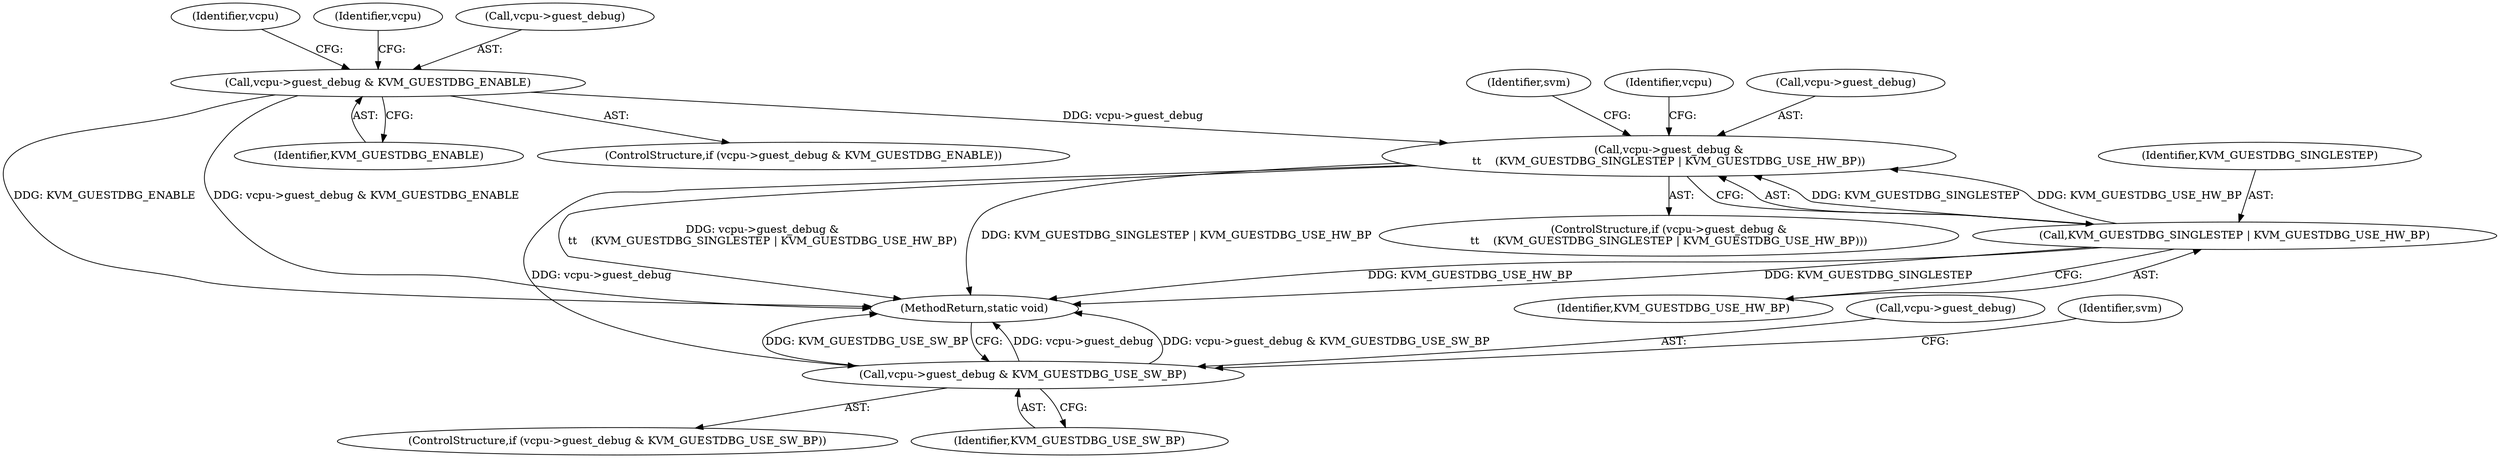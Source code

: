 digraph "1_linux_cbdb967af3d54993f5814f1cee0ed311a055377d_2@pointer" {
"1000129" [label="(Call,vcpu->guest_debug &\n\t\t    (KVM_GUESTDBG_SINGLESTEP | KVM_GUESTDBG_USE_HW_BP))"];
"1000122" [label="(Call,vcpu->guest_debug & KVM_GUESTDBG_ENABLE)"];
"1000133" [label="(Call,KVM_GUESTDBG_SINGLESTEP | KVM_GUESTDBG_USE_HW_BP)"];
"1000140" [label="(Call,vcpu->guest_debug & KVM_GUESTDBG_USE_SW_BP)"];
"1000122" [label="(Call,vcpu->guest_debug & KVM_GUESTDBG_ENABLE)"];
"1000130" [label="(Call,vcpu->guest_debug)"];
"1000151" [label="(Identifier,vcpu)"];
"1000131" [label="(Identifier,vcpu)"];
"1000126" [label="(Identifier,KVM_GUESTDBG_ENABLE)"];
"1000135" [label="(Identifier,KVM_GUESTDBG_USE_HW_BP)"];
"1000134" [label="(Identifier,KVM_GUESTDBG_SINGLESTEP)"];
"1000123" [label="(Call,vcpu->guest_debug)"];
"1000121" [label="(ControlStructure,if (vcpu->guest_debug & KVM_GUESTDBG_ENABLE))"];
"1000133" [label="(Call,KVM_GUESTDBG_SINGLESTEP | KVM_GUESTDBG_USE_HW_BP)"];
"1000129" [label="(Call,vcpu->guest_debug &\n\t\t    (KVM_GUESTDBG_SINGLESTEP | KVM_GUESTDBG_USE_HW_BP))"];
"1000128" [label="(ControlStructure,if (vcpu->guest_debug &\n\t\t    (KVM_GUESTDBG_SINGLESTEP | KVM_GUESTDBG_USE_HW_BP)))"];
"1000139" [label="(ControlStructure,if (vcpu->guest_debug & KVM_GUESTDBG_USE_SW_BP))"];
"1000141" [label="(Call,vcpu->guest_debug)"];
"1000146" [label="(Identifier,svm)"];
"1000140" [label="(Call,vcpu->guest_debug & KVM_GUESTDBG_USE_SW_BP)"];
"1000137" [label="(Identifier,svm)"];
"1000144" [label="(Identifier,KVM_GUESTDBG_USE_SW_BP)"];
"1000142" [label="(Identifier,vcpu)"];
"1000154" [label="(MethodReturn,static void)"];
"1000129" -> "1000128"  [label="AST: "];
"1000129" -> "1000133"  [label="CFG: "];
"1000130" -> "1000129"  [label="AST: "];
"1000133" -> "1000129"  [label="AST: "];
"1000137" -> "1000129"  [label="CFG: "];
"1000142" -> "1000129"  [label="CFG: "];
"1000129" -> "1000154"  [label="DDG: vcpu->guest_debug &\n\t\t    (KVM_GUESTDBG_SINGLESTEP | KVM_GUESTDBG_USE_HW_BP)"];
"1000129" -> "1000154"  [label="DDG: KVM_GUESTDBG_SINGLESTEP | KVM_GUESTDBG_USE_HW_BP"];
"1000122" -> "1000129"  [label="DDG: vcpu->guest_debug"];
"1000133" -> "1000129"  [label="DDG: KVM_GUESTDBG_SINGLESTEP"];
"1000133" -> "1000129"  [label="DDG: KVM_GUESTDBG_USE_HW_BP"];
"1000129" -> "1000140"  [label="DDG: vcpu->guest_debug"];
"1000122" -> "1000121"  [label="AST: "];
"1000122" -> "1000126"  [label="CFG: "];
"1000123" -> "1000122"  [label="AST: "];
"1000126" -> "1000122"  [label="AST: "];
"1000131" -> "1000122"  [label="CFG: "];
"1000151" -> "1000122"  [label="CFG: "];
"1000122" -> "1000154"  [label="DDG: KVM_GUESTDBG_ENABLE"];
"1000122" -> "1000154"  [label="DDG: vcpu->guest_debug & KVM_GUESTDBG_ENABLE"];
"1000133" -> "1000135"  [label="CFG: "];
"1000134" -> "1000133"  [label="AST: "];
"1000135" -> "1000133"  [label="AST: "];
"1000133" -> "1000154"  [label="DDG: KVM_GUESTDBG_SINGLESTEP"];
"1000133" -> "1000154"  [label="DDG: KVM_GUESTDBG_USE_HW_BP"];
"1000140" -> "1000139"  [label="AST: "];
"1000140" -> "1000144"  [label="CFG: "];
"1000141" -> "1000140"  [label="AST: "];
"1000144" -> "1000140"  [label="AST: "];
"1000146" -> "1000140"  [label="CFG: "];
"1000154" -> "1000140"  [label="CFG: "];
"1000140" -> "1000154"  [label="DDG: vcpu->guest_debug"];
"1000140" -> "1000154"  [label="DDG: vcpu->guest_debug & KVM_GUESTDBG_USE_SW_BP"];
"1000140" -> "1000154"  [label="DDG: KVM_GUESTDBG_USE_SW_BP"];
}
